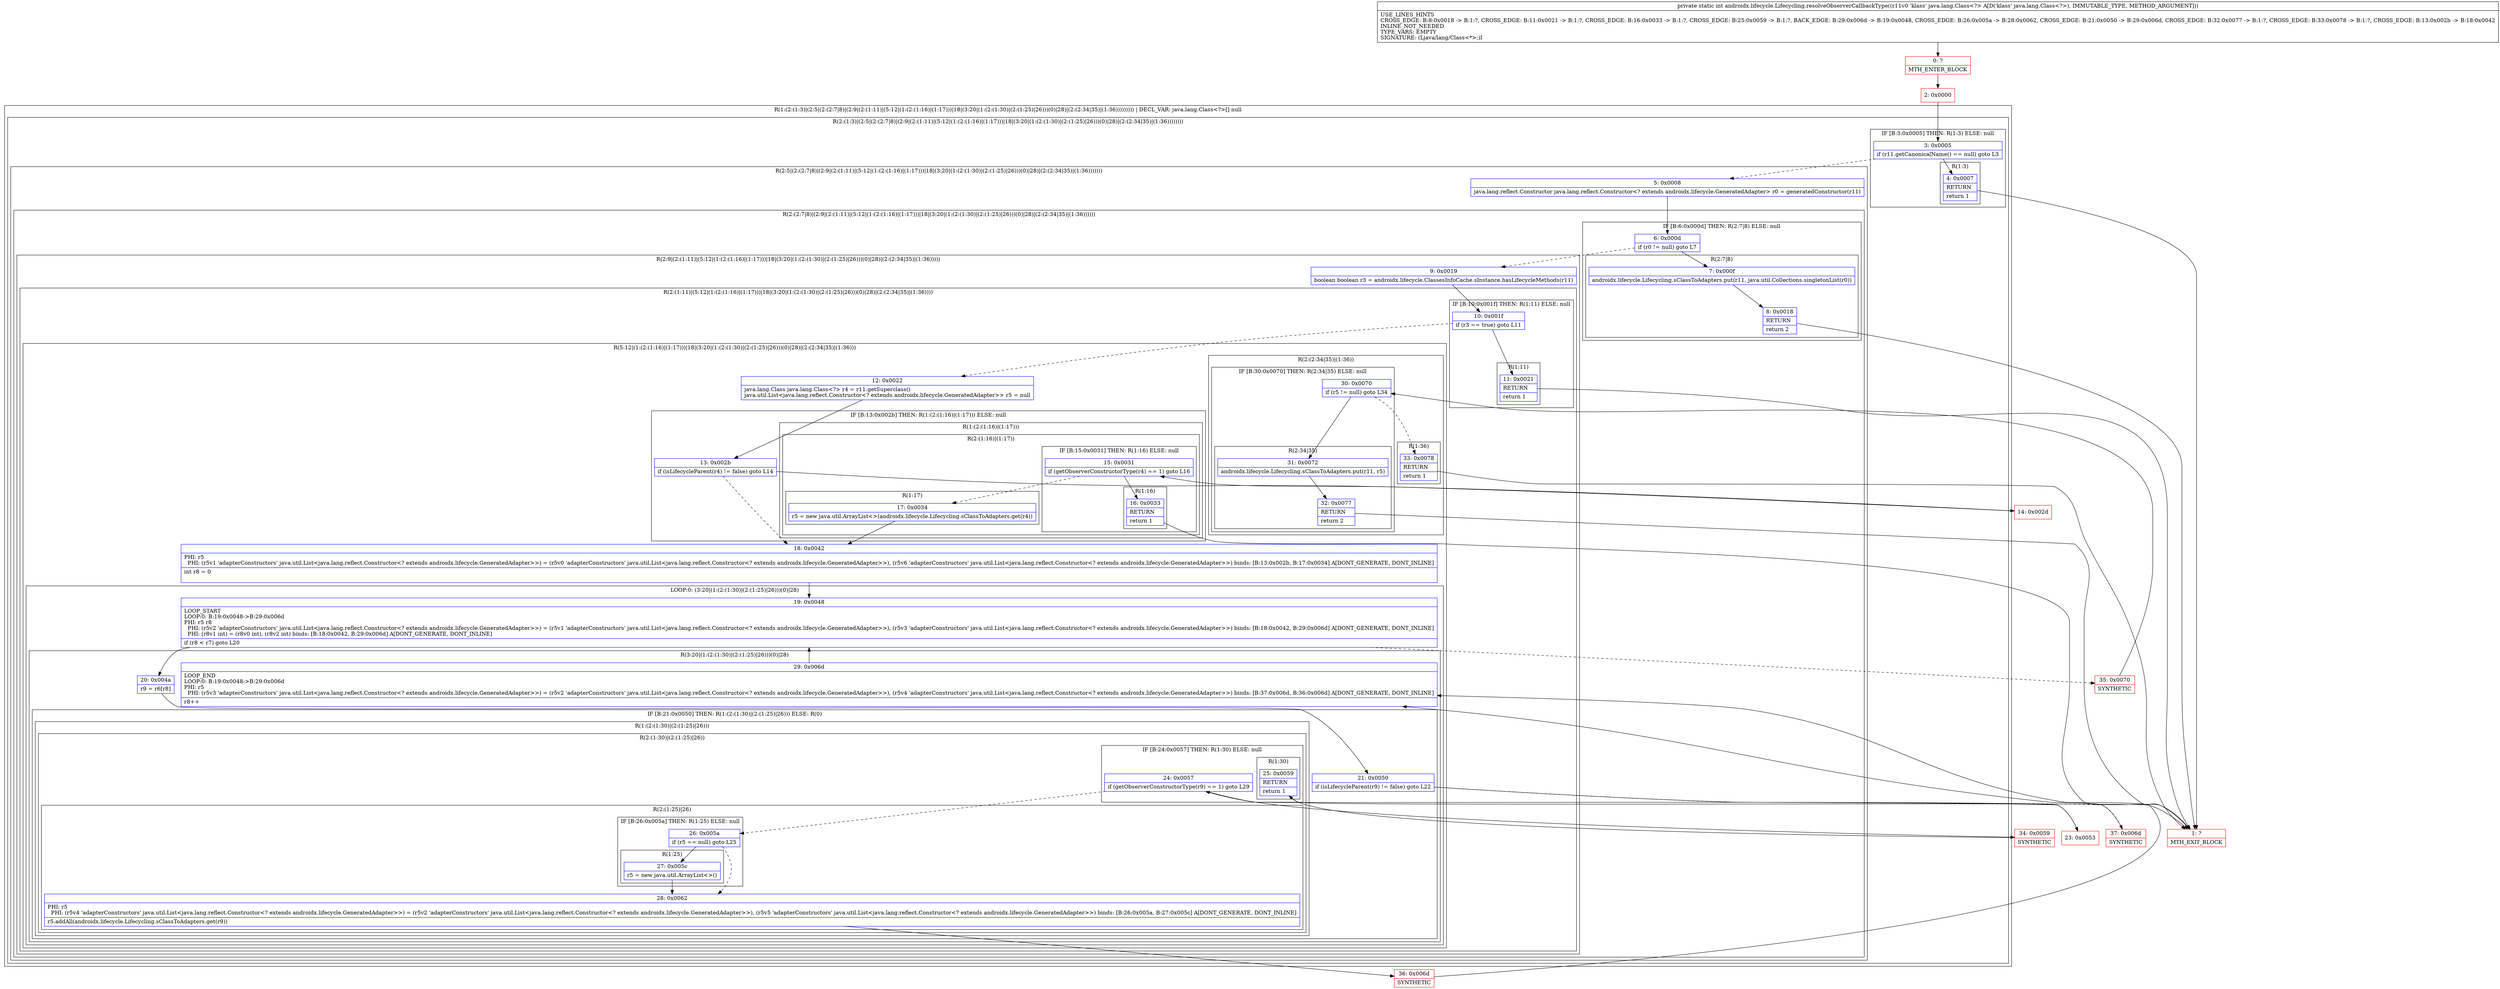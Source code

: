 digraph "CFG forandroidx.lifecycle.Lifecycling.resolveObserverCallbackType(Ljava\/lang\/Class;)I" {
subgraph cluster_Region_77732713 {
label = "R(1:(2:(1:3)|(2:5|(2:(2:7|8)|(2:9|(2:(1:11)|(5:12|(1:(2:(1:16)|(1:17)))|18|(3:20|(1:(2:(1:30)|(2:(1:25)|26)))(0)|28)|(2:(2:34|35)|(1:36))))))))) | DECL_VAR: java.lang.Class\<?\>[] null\l";
node [shape=record,color=blue];
subgraph cluster_Region_452092909 {
label = "R(2:(1:3)|(2:5|(2:(2:7|8)|(2:9|(2:(1:11)|(5:12|(1:(2:(1:16)|(1:17)))|18|(3:20|(1:(2:(1:30)|(2:(1:25)|26)))(0)|28)|(2:(2:34|35)|(1:36))))))))";
node [shape=record,color=blue];
subgraph cluster_IfRegion_1910066085 {
label = "IF [B:3:0x0005] THEN: R(1:3) ELSE: null";
node [shape=record,color=blue];
Node_3 [shape=record,label="{3\:\ 0x0005|if (r11.getCanonicalName() == null) goto L3\l}"];
subgraph cluster_Region_2019025731 {
label = "R(1:3)";
node [shape=record,color=blue];
Node_4 [shape=record,label="{4\:\ 0x0007|RETURN\l|return 1\l}"];
}
}
subgraph cluster_Region_1240362513 {
label = "R(2:5|(2:(2:7|8)|(2:9|(2:(1:11)|(5:12|(1:(2:(1:16)|(1:17)))|18|(3:20|(1:(2:(1:30)|(2:(1:25)|26)))(0)|28)|(2:(2:34|35)|(1:36)))))))";
node [shape=record,color=blue];
Node_5 [shape=record,label="{5\:\ 0x0008|java.lang.reflect.Constructor java.lang.reflect.Constructor\<? extends androidx.lifecycle.GeneratedAdapter\> r0 = generatedConstructor(r11)\l}"];
subgraph cluster_Region_1815795315 {
label = "R(2:(2:7|8)|(2:9|(2:(1:11)|(5:12|(1:(2:(1:16)|(1:17)))|18|(3:20|(1:(2:(1:30)|(2:(1:25)|26)))(0)|28)|(2:(2:34|35)|(1:36))))))";
node [shape=record,color=blue];
subgraph cluster_IfRegion_1137841153 {
label = "IF [B:6:0x000d] THEN: R(2:7|8) ELSE: null";
node [shape=record,color=blue];
Node_6 [shape=record,label="{6\:\ 0x000d|if (r0 != null) goto L7\l}"];
subgraph cluster_Region_558210537 {
label = "R(2:7|8)";
node [shape=record,color=blue];
Node_7 [shape=record,label="{7\:\ 0x000f|androidx.lifecycle.Lifecycling.sClassToAdapters.put(r11, java.util.Collections.singletonList(r0))\l}"];
Node_8 [shape=record,label="{8\:\ 0x0018|RETURN\l|return 2\l}"];
}
}
subgraph cluster_Region_68346101 {
label = "R(2:9|(2:(1:11)|(5:12|(1:(2:(1:16)|(1:17)))|18|(3:20|(1:(2:(1:30)|(2:(1:25)|26)))(0)|28)|(2:(2:34|35)|(1:36)))))";
node [shape=record,color=blue];
Node_9 [shape=record,label="{9\:\ 0x0019|boolean boolean r3 = androidx.lifecycle.ClassesInfoCache.sInstance.hasLifecycleMethods(r11)\l}"];
subgraph cluster_Region_1709059346 {
label = "R(2:(1:11)|(5:12|(1:(2:(1:16)|(1:17)))|18|(3:20|(1:(2:(1:30)|(2:(1:25)|26)))(0)|28)|(2:(2:34|35)|(1:36))))";
node [shape=record,color=blue];
subgraph cluster_IfRegion_1043765376 {
label = "IF [B:10:0x001f] THEN: R(1:11) ELSE: null";
node [shape=record,color=blue];
Node_10 [shape=record,label="{10\:\ 0x001f|if (r3 == true) goto L11\l}"];
subgraph cluster_Region_1583470191 {
label = "R(1:11)";
node [shape=record,color=blue];
Node_11 [shape=record,label="{11\:\ 0x0021|RETURN\l|return 1\l}"];
}
}
subgraph cluster_Region_1838670171 {
label = "R(5:12|(1:(2:(1:16)|(1:17)))|18|(3:20|(1:(2:(1:30)|(2:(1:25)|26)))(0)|28)|(2:(2:34|35)|(1:36)))";
node [shape=record,color=blue];
Node_12 [shape=record,label="{12\:\ 0x0022|java.lang.Class java.lang.Class\<?\> r4 = r11.getSuperclass()\ljava.util.List\<java.lang.reflect.Constructor\<? extends androidx.lifecycle.GeneratedAdapter\>\> r5 = null\l}"];
subgraph cluster_IfRegion_1613796309 {
label = "IF [B:13:0x002b] THEN: R(1:(2:(1:16)|(1:17))) ELSE: null";
node [shape=record,color=blue];
Node_13 [shape=record,label="{13\:\ 0x002b|if (isLifecycleParent(r4) != false) goto L14\l}"];
subgraph cluster_Region_426474267 {
label = "R(1:(2:(1:16)|(1:17)))";
node [shape=record,color=blue];
subgraph cluster_Region_601403147 {
label = "R(2:(1:16)|(1:17))";
node [shape=record,color=blue];
subgraph cluster_IfRegion_1941357166 {
label = "IF [B:15:0x0031] THEN: R(1:16) ELSE: null";
node [shape=record,color=blue];
Node_15 [shape=record,label="{15\:\ 0x0031|if (getObserverConstructorType(r4) == 1) goto L16\l}"];
subgraph cluster_Region_930787551 {
label = "R(1:16)";
node [shape=record,color=blue];
Node_16 [shape=record,label="{16\:\ 0x0033|RETURN\l|return 1\l}"];
}
}
subgraph cluster_Region_2035201536 {
label = "R(1:17)";
node [shape=record,color=blue];
Node_17 [shape=record,label="{17\:\ 0x0034|r5 = new java.util.ArrayList\<\>(androidx.lifecycle.Lifecycling.sClassToAdapters.get(r4))\l}"];
}
}
}
}
Node_18 [shape=record,label="{18\:\ 0x0042|PHI: r5 \l  PHI: (r5v1 'adapterConstructors' java.util.List\<java.lang.reflect.Constructor\<? extends androidx.lifecycle.GeneratedAdapter\>\>) = (r5v0 'adapterConstructors' java.util.List\<java.lang.reflect.Constructor\<? extends androidx.lifecycle.GeneratedAdapter\>\>), (r5v6 'adapterConstructors' java.util.List\<java.lang.reflect.Constructor\<? extends androidx.lifecycle.GeneratedAdapter\>\>) binds: [B:13:0x002b, B:17:0x0034] A[DONT_GENERATE, DONT_INLINE]\l|int r8 = 0\l\l}"];
subgraph cluster_LoopRegion_1735973617 {
label = "LOOP:0: (3:20|(1:(2:(1:30)|(2:(1:25)|26)))(0)|28)";
node [shape=record,color=blue];
Node_19 [shape=record,label="{19\:\ 0x0048|LOOP_START\lLOOP:0: B:19:0x0048\-\>B:29:0x006d\lPHI: r5 r8 \l  PHI: (r5v2 'adapterConstructors' java.util.List\<java.lang.reflect.Constructor\<? extends androidx.lifecycle.GeneratedAdapter\>\>) = (r5v1 'adapterConstructors' java.util.List\<java.lang.reflect.Constructor\<? extends androidx.lifecycle.GeneratedAdapter\>\>), (r5v3 'adapterConstructors' java.util.List\<java.lang.reflect.Constructor\<? extends androidx.lifecycle.GeneratedAdapter\>\>) binds: [B:18:0x0042, B:29:0x006d] A[DONT_GENERATE, DONT_INLINE]\l  PHI: (r8v1 int) = (r8v0 int), (r8v2 int) binds: [B:18:0x0042, B:29:0x006d] A[DONT_GENERATE, DONT_INLINE]\l|if (r8 \< r7) goto L20\l}"];
subgraph cluster_Region_916971540 {
label = "R(3:20|(1:(2:(1:30)|(2:(1:25)|26)))(0)|28)";
node [shape=record,color=blue];
Node_20 [shape=record,label="{20\:\ 0x004a|r9 = r6[r8]\l}"];
subgraph cluster_IfRegion_621397670 {
label = "IF [B:21:0x0050] THEN: R(1:(2:(1:30)|(2:(1:25)|26))) ELSE: R(0)";
node [shape=record,color=blue];
Node_21 [shape=record,label="{21\:\ 0x0050|if (isLifecycleParent(r9) != false) goto L22\l}"];
subgraph cluster_Region_1137673723 {
label = "R(1:(2:(1:30)|(2:(1:25)|26)))";
node [shape=record,color=blue];
subgraph cluster_Region_558967061 {
label = "R(2:(1:30)|(2:(1:25)|26))";
node [shape=record,color=blue];
subgraph cluster_IfRegion_6275228 {
label = "IF [B:24:0x0057] THEN: R(1:30) ELSE: null";
node [shape=record,color=blue];
Node_24 [shape=record,label="{24\:\ 0x0057|if (getObserverConstructorType(r9) == 1) goto L29\l}"];
subgraph cluster_Region_1804077767 {
label = "R(1:30)";
node [shape=record,color=blue];
Node_25 [shape=record,label="{25\:\ 0x0059|RETURN\l|return 1\l}"];
}
}
subgraph cluster_Region_630322390 {
label = "R(2:(1:25)|26)";
node [shape=record,color=blue];
subgraph cluster_IfRegion_1330355653 {
label = "IF [B:26:0x005a] THEN: R(1:25) ELSE: null";
node [shape=record,color=blue];
Node_26 [shape=record,label="{26\:\ 0x005a|if (r5 == null) goto L25\l}"];
subgraph cluster_Region_721489227 {
label = "R(1:25)";
node [shape=record,color=blue];
Node_27 [shape=record,label="{27\:\ 0x005c|r5 = new java.util.ArrayList\<\>()\l}"];
}
}
Node_28 [shape=record,label="{28\:\ 0x0062|PHI: r5 \l  PHI: (r5v4 'adapterConstructors' java.util.List\<java.lang.reflect.Constructor\<? extends androidx.lifecycle.GeneratedAdapter\>\>) = (r5v2 'adapterConstructors' java.util.List\<java.lang.reflect.Constructor\<? extends androidx.lifecycle.GeneratedAdapter\>\>), (r5v5 'adapterConstructors' java.util.List\<java.lang.reflect.Constructor\<? extends androidx.lifecycle.GeneratedAdapter\>\>) binds: [B:26:0x005a, B:27:0x005c] A[DONT_GENERATE, DONT_INLINE]\l|r5.addAll(androidx.lifecycle.Lifecycling.sClassToAdapters.get(r9))\l}"];
}
}
}
subgraph cluster_Region_1423419920 {
label = "R(0)";
node [shape=record,color=blue];
}
}
Node_29 [shape=record,label="{29\:\ 0x006d|LOOP_END\lLOOP:0: B:19:0x0048\-\>B:29:0x006d\lPHI: r5 \l  PHI: (r5v3 'adapterConstructors' java.util.List\<java.lang.reflect.Constructor\<? extends androidx.lifecycle.GeneratedAdapter\>\>) = (r5v2 'adapterConstructors' java.util.List\<java.lang.reflect.Constructor\<? extends androidx.lifecycle.GeneratedAdapter\>\>), (r5v4 'adapterConstructors' java.util.List\<java.lang.reflect.Constructor\<? extends androidx.lifecycle.GeneratedAdapter\>\>) binds: [B:37:0x006d, B:36:0x006d] A[DONT_GENERATE, DONT_INLINE]\l|r8++\l}"];
}
}
subgraph cluster_Region_2095462430 {
label = "R(2:(2:34|35)|(1:36))";
node [shape=record,color=blue];
subgraph cluster_IfRegion_179016688 {
label = "IF [B:30:0x0070] THEN: R(2:34|35) ELSE: null";
node [shape=record,color=blue];
Node_30 [shape=record,label="{30\:\ 0x0070|if (r5 != null) goto L34\l}"];
subgraph cluster_Region_114936339 {
label = "R(2:34|35)";
node [shape=record,color=blue];
Node_31 [shape=record,label="{31\:\ 0x0072|androidx.lifecycle.Lifecycling.sClassToAdapters.put(r11, r5)\l}"];
Node_32 [shape=record,label="{32\:\ 0x0077|RETURN\l|return 2\l}"];
}
}
subgraph cluster_Region_37964862 {
label = "R(1:36)";
node [shape=record,color=blue];
Node_33 [shape=record,label="{33\:\ 0x0078|RETURN\l|return 1\l}"];
}
}
}
}
}
}
}
}
}
Node_0 [shape=record,color=red,label="{0\:\ ?|MTH_ENTER_BLOCK\l}"];
Node_2 [shape=record,color=red,label="{2\:\ 0x0000}"];
Node_1 [shape=record,color=red,label="{1\:\ ?|MTH_EXIT_BLOCK\l}"];
Node_14 [shape=record,color=red,label="{14\:\ 0x002d}"];
Node_23 [shape=record,color=red,label="{23\:\ 0x0053}"];
Node_36 [shape=record,color=red,label="{36\:\ 0x006d|SYNTHETIC\l}"];
Node_34 [shape=record,color=red,label="{34\:\ 0x0059|SYNTHETIC\l}"];
Node_37 [shape=record,color=red,label="{37\:\ 0x006d|SYNTHETIC\l}"];
Node_35 [shape=record,color=red,label="{35\:\ 0x0070|SYNTHETIC\l}"];
MethodNode[shape=record,label="{private static int androidx.lifecycle.Lifecycling.resolveObserverCallbackType((r11v0 'klass' java.lang.Class\<?\> A[D('klass' java.lang.Class\<?\>), IMMUTABLE_TYPE, METHOD_ARGUMENT]))  | USE_LINES_HINTS\lCROSS_EDGE: B:8:0x0018 \-\> B:1:?, CROSS_EDGE: B:11:0x0021 \-\> B:1:?, CROSS_EDGE: B:16:0x0033 \-\> B:1:?, CROSS_EDGE: B:25:0x0059 \-\> B:1:?, BACK_EDGE: B:29:0x006d \-\> B:19:0x0048, CROSS_EDGE: B:26:0x005a \-\> B:28:0x0062, CROSS_EDGE: B:21:0x0050 \-\> B:29:0x006d, CROSS_EDGE: B:32:0x0077 \-\> B:1:?, CROSS_EDGE: B:33:0x0078 \-\> B:1:?, CROSS_EDGE: B:13:0x002b \-\> B:18:0x0042\lINLINE_NOT_NEEDED\lTYPE_VARS: EMPTY\lSIGNATURE: (Ljava\/lang\/Class\<*\>;)I\l}"];
MethodNode -> Node_0;Node_3 -> Node_4;
Node_3 -> Node_5[style=dashed];
Node_4 -> Node_1;
Node_5 -> Node_6;
Node_6 -> Node_7;
Node_6 -> Node_9[style=dashed];
Node_7 -> Node_8;
Node_8 -> Node_1;
Node_9 -> Node_10;
Node_10 -> Node_11;
Node_10 -> Node_12[style=dashed];
Node_11 -> Node_1;
Node_12 -> Node_13;
Node_13 -> Node_14;
Node_13 -> Node_18[style=dashed];
Node_15 -> Node_16;
Node_15 -> Node_17[style=dashed];
Node_16 -> Node_1;
Node_17 -> Node_18;
Node_18 -> Node_19;
Node_19 -> Node_20;
Node_19 -> Node_35[style=dashed];
Node_20 -> Node_21;
Node_21 -> Node_23;
Node_21 -> Node_37[style=dashed];
Node_24 -> Node_26[style=dashed];
Node_24 -> Node_34;
Node_25 -> Node_1;
Node_26 -> Node_27;
Node_26 -> Node_28[style=dashed];
Node_27 -> Node_28;
Node_28 -> Node_36;
Node_29 -> Node_19;
Node_30 -> Node_31;
Node_30 -> Node_33[style=dashed];
Node_31 -> Node_32;
Node_32 -> Node_1;
Node_33 -> Node_1;
Node_0 -> Node_2;
Node_2 -> Node_3;
Node_14 -> Node_15;
Node_23 -> Node_24;
Node_36 -> Node_29;
Node_34 -> Node_25;
Node_37 -> Node_29;
Node_35 -> Node_30;
}

